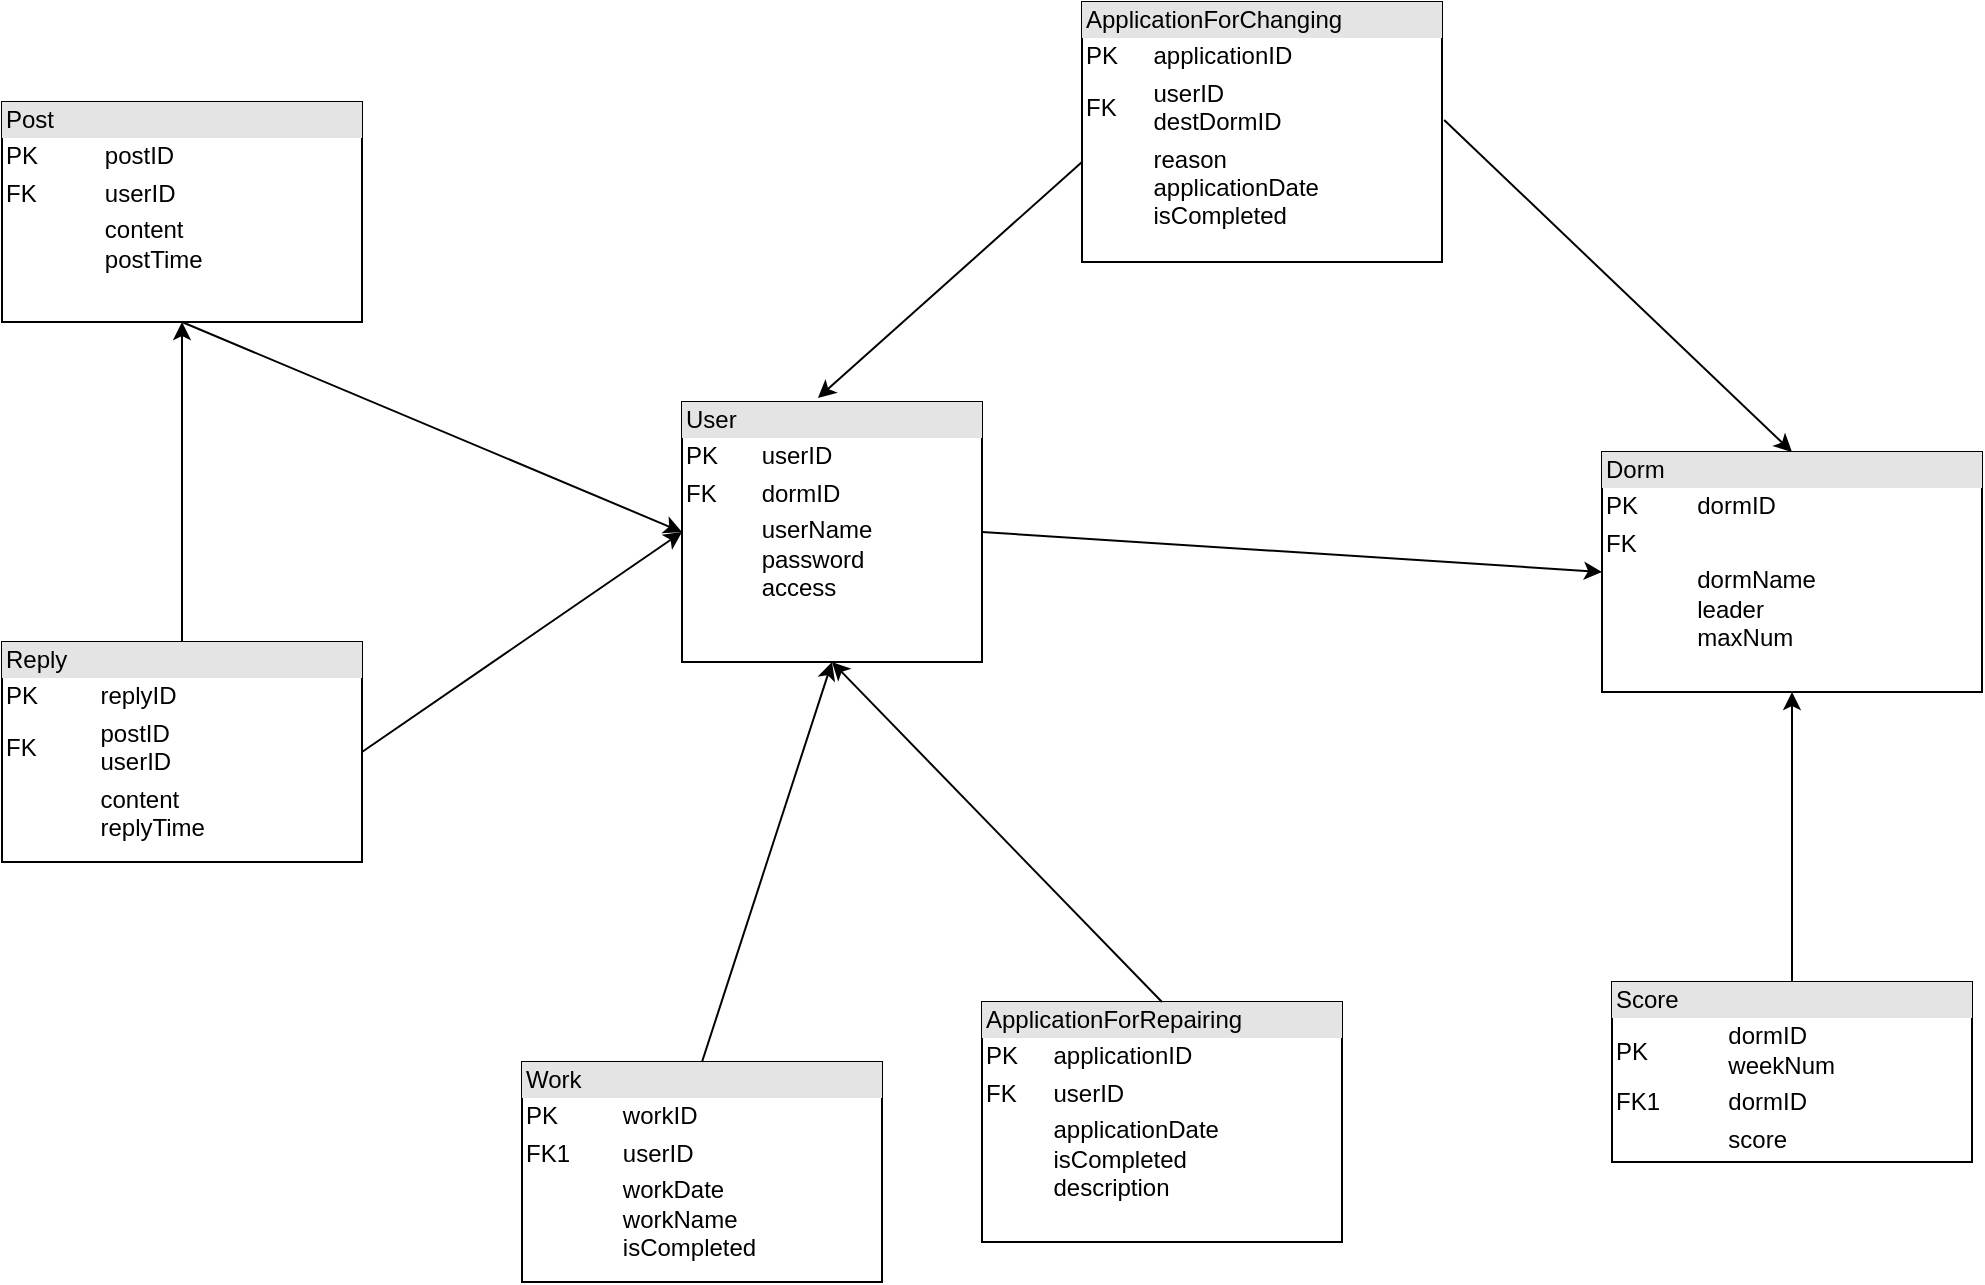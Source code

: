 <mxfile version="14.1.8" type="device"><diagram name="Page-1" id="2ca16b54-16f6-2749-3443-fa8db7711227"><mxGraphModel dx="1186" dy="770" grid="1" gridSize="10" guides="1" tooltips="1" connect="1" arrows="1" fold="1" page="1" pageScale="1" pageWidth="1100" pageHeight="850" background="#ffffff" math="0" shadow="0"><root><mxCell id="0"/><mxCell id="1" parent="0"/><mxCell id="f8ol_AH8IG2NEOkIE8_u-6" value="&lt;div style=&quot;box-sizing: border-box ; width: 100% ; background: #e4e4e4 ; padding: 2px&quot;&gt;User&lt;/div&gt;&lt;table style=&quot;width: 100% ; font-size: 1em&quot; cellpadding=&quot;2&quot; cellspacing=&quot;0&quot;&gt;&lt;tbody&gt;&lt;tr&gt;&lt;td&gt;PK&lt;/td&gt;&lt;td&gt;userID&lt;/td&gt;&lt;/tr&gt;&lt;tr&gt;&lt;td&gt;FK&lt;/td&gt;&lt;td&gt;dormID&lt;/td&gt;&lt;/tr&gt;&lt;tr&gt;&lt;td&gt;&lt;/td&gt;&lt;td&gt;userName&lt;br&gt;password&lt;br&gt;access&lt;br&gt;&lt;br&gt;&lt;br&gt;&lt;br&gt;&lt;/td&gt;&lt;/tr&gt;&lt;/tbody&gt;&lt;/table&gt;" style="verticalAlign=top;align=left;overflow=fill;html=1;" vertex="1" parent="1"><mxGeometry x="460" y="260" width="150" height="130" as="geometry"/></mxCell><mxCell id="f8ol_AH8IG2NEOkIE8_u-7" value="&lt;div style=&quot;box-sizing: border-box ; width: 100% ; background: #e4e4e4 ; padding: 2px&quot;&gt;Dorm&lt;/div&gt;&lt;table style=&quot;width: 100% ; font-size: 1em&quot; cellpadding=&quot;2&quot; cellspacing=&quot;0&quot;&gt;&lt;tbody&gt;&lt;tr&gt;&lt;td&gt;PK&lt;/td&gt;&lt;td&gt;dormID&lt;/td&gt;&lt;/tr&gt;&lt;tr&gt;&lt;td&gt;FK&lt;/td&gt;&lt;td&gt;&lt;br&gt;&lt;/td&gt;&lt;/tr&gt;&lt;tr&gt;&lt;td&gt;&lt;/td&gt;&lt;td&gt;dormName&lt;br&gt;leader&lt;br&gt;maxNum&lt;br&gt;&lt;br&gt;&lt;/td&gt;&lt;/tr&gt;&lt;/tbody&gt;&lt;/table&gt;" style="verticalAlign=top;align=left;overflow=fill;html=1;" vertex="1" parent="1"><mxGeometry x="920" y="285" width="190" height="120" as="geometry"/></mxCell><mxCell id="f8ol_AH8IG2NEOkIE8_u-8" value="" style="endArrow=classic;html=1;exitX=1;exitY=0.5;exitDx=0;exitDy=0;entryX=0;entryY=0.5;entryDx=0;entryDy=0;" edge="1" parent="1" source="f8ol_AH8IG2NEOkIE8_u-6" target="f8ol_AH8IG2NEOkIE8_u-7"><mxGeometry width="50" height="50" relative="1" as="geometry"><mxPoint x="920" y="490" as="sourcePoint"/><mxPoint x="970" y="440" as="targetPoint"/></mxGeometry></mxCell><mxCell id="f8ol_AH8IG2NEOkIE8_u-9" value="&lt;div style=&quot;box-sizing: border-box ; width: 100% ; background: #e4e4e4 ; padding: 2px&quot;&gt;ApplicationForRepairing&lt;/div&gt;&lt;table style=&quot;width: 100% ; font-size: 1em&quot; cellpadding=&quot;2&quot; cellspacing=&quot;0&quot;&gt;&lt;tbody&gt;&lt;tr&gt;&lt;td&gt;PK&lt;/td&gt;&lt;td&gt;applicationID&lt;/td&gt;&lt;/tr&gt;&lt;tr&gt;&lt;td&gt;FK&lt;/td&gt;&lt;td&gt;userID&lt;/td&gt;&lt;/tr&gt;&lt;tr&gt;&lt;td&gt;&lt;br&gt;&lt;/td&gt;&lt;td&gt;applicationDate&lt;br&gt;isCompleted&lt;br&gt;description&lt;/td&gt;&lt;/tr&gt;&lt;/tbody&gt;&lt;/table&gt;" style="verticalAlign=top;align=left;overflow=fill;html=1;" vertex="1" parent="1"><mxGeometry x="610" y="560" width="180" height="120" as="geometry"/></mxCell><mxCell id="f8ol_AH8IG2NEOkIE8_u-10" value="" style="endArrow=classic;html=1;exitX=0.5;exitY=0;exitDx=0;exitDy=0;entryX=0.5;entryY=1;entryDx=0;entryDy=0;" edge="1" parent="1" source="f8ol_AH8IG2NEOkIE8_u-9" target="f8ol_AH8IG2NEOkIE8_u-6"><mxGeometry width="50" height="50" relative="1" as="geometry"><mxPoint x="920" y="490" as="sourcePoint"/><mxPoint x="970" y="440" as="targetPoint"/></mxGeometry></mxCell><mxCell id="f8ol_AH8IG2NEOkIE8_u-13" value="&lt;div style=&quot;box-sizing: border-box ; width: 100% ; background: #e4e4e4 ; padding: 2px&quot;&gt;ApplicationForChanging&lt;/div&gt;&lt;table style=&quot;width: 100% ; font-size: 1em&quot; cellpadding=&quot;2&quot; cellspacing=&quot;0&quot;&gt;&lt;tbody&gt;&lt;tr&gt;&lt;td&gt;PK&lt;/td&gt;&lt;td&gt;applicationID&lt;/td&gt;&lt;/tr&gt;&lt;tr&gt;&lt;td&gt;FK&lt;/td&gt;&lt;td&gt;userID&lt;br&gt;destDormID&lt;/td&gt;&lt;/tr&gt;&lt;tr&gt;&lt;td&gt;&lt;/td&gt;&lt;td&gt;reason&lt;br&gt;applicationDate&lt;br&gt;isCompleted&lt;br&gt;&lt;br&gt;&lt;/td&gt;&lt;/tr&gt;&lt;/tbody&gt;&lt;/table&gt;" style="verticalAlign=top;align=left;overflow=fill;html=1;" vertex="1" parent="1"><mxGeometry x="660" y="60" width="180" height="130" as="geometry"/></mxCell><mxCell id="f8ol_AH8IG2NEOkIE8_u-14" value="" style="endArrow=classic;html=1;entryX=0.453;entryY=-0.015;entryDx=0;entryDy=0;entryPerimeter=0;" edge="1" parent="1" target="f8ol_AH8IG2NEOkIE8_u-6"><mxGeometry width="50" height="50" relative="1" as="geometry"><mxPoint x="660" y="140" as="sourcePoint"/><mxPoint x="710" y="90" as="targetPoint"/></mxGeometry></mxCell><mxCell id="f8ol_AH8IG2NEOkIE8_u-15" value="" style="endArrow=classic;html=1;exitX=1.006;exitY=0.454;exitDx=0;exitDy=0;exitPerimeter=0;entryX=0.5;entryY=0;entryDx=0;entryDy=0;" edge="1" parent="1" source="f8ol_AH8IG2NEOkIE8_u-13" target="f8ol_AH8IG2NEOkIE8_u-7"><mxGeometry width="50" height="50" relative="1" as="geometry"><mxPoint x="920" y="490" as="sourcePoint"/><mxPoint x="970" y="440" as="targetPoint"/></mxGeometry></mxCell><mxCell id="f8ol_AH8IG2NEOkIE8_u-16" value="&lt;div style=&quot;box-sizing: border-box ; width: 100% ; background: #e4e4e4 ; padding: 2px&quot;&gt;Post&lt;/div&gt;&lt;table style=&quot;width: 100% ; font-size: 1em&quot; cellpadding=&quot;2&quot; cellspacing=&quot;0&quot;&gt;&lt;tbody&gt;&lt;tr&gt;&lt;td&gt;PK&lt;/td&gt;&lt;td&gt;postID&lt;/td&gt;&lt;/tr&gt;&lt;tr&gt;&lt;td&gt;FK&lt;/td&gt;&lt;td&gt;userID&lt;/td&gt;&lt;/tr&gt;&lt;tr&gt;&lt;td&gt;&lt;/td&gt;&lt;td&gt;content&lt;br&gt;postTime&lt;br&gt;&lt;br&gt;&lt;/td&gt;&lt;/tr&gt;&lt;/tbody&gt;&lt;/table&gt;" style="verticalAlign=top;align=left;overflow=fill;html=1;" vertex="1" parent="1"><mxGeometry x="120" y="110" width="180" height="110" as="geometry"/></mxCell><mxCell id="f8ol_AH8IG2NEOkIE8_u-17" value="" style="endArrow=classic;html=1;exitX=0.5;exitY=1;exitDx=0;exitDy=0;entryX=0;entryY=0.5;entryDx=0;entryDy=0;" edge="1" parent="1" source="f8ol_AH8IG2NEOkIE8_u-16" target="f8ol_AH8IG2NEOkIE8_u-6"><mxGeometry width="50" height="50" relative="1" as="geometry"><mxPoint x="540" y="440" as="sourcePoint"/><mxPoint x="590" y="390" as="targetPoint"/></mxGeometry></mxCell><mxCell id="f8ol_AH8IG2NEOkIE8_u-18" value="&lt;div style=&quot;box-sizing: border-box ; width: 100% ; background: #e4e4e4 ; padding: 2px&quot;&gt;Reply&lt;/div&gt;&lt;table style=&quot;width: 100% ; font-size: 1em&quot; cellpadding=&quot;2&quot; cellspacing=&quot;0&quot;&gt;&lt;tbody&gt;&lt;tr&gt;&lt;td&gt;PK&lt;/td&gt;&lt;td&gt;replyID&lt;/td&gt;&lt;/tr&gt;&lt;tr&gt;&lt;td&gt;FK&lt;/td&gt;&lt;td&gt;postID&lt;br&gt;userID&lt;/td&gt;&lt;/tr&gt;&lt;tr&gt;&lt;td&gt;&lt;br&gt;&lt;/td&gt;&lt;td&gt;content&lt;br&gt;replyTime&lt;/td&gt;&lt;/tr&gt;&lt;/tbody&gt;&lt;/table&gt;" style="verticalAlign=top;align=left;overflow=fill;html=1;" vertex="1" parent="1"><mxGeometry x="120" y="380" width="180" height="110" as="geometry"/></mxCell><mxCell id="f8ol_AH8IG2NEOkIE8_u-19" value="" style="endArrow=classic;html=1;exitX=0.5;exitY=0;exitDx=0;exitDy=0;" edge="1" parent="1" source="f8ol_AH8IG2NEOkIE8_u-18"><mxGeometry width="50" height="50" relative="1" as="geometry"><mxPoint x="540" y="440" as="sourcePoint"/><mxPoint x="210" y="220" as="targetPoint"/></mxGeometry></mxCell><mxCell id="f8ol_AH8IG2NEOkIE8_u-20" value="" style="endArrow=classic;html=1;exitX=1;exitY=0.5;exitDx=0;exitDy=0;entryX=0;entryY=0.5;entryDx=0;entryDy=0;" edge="1" parent="1" source="f8ol_AH8IG2NEOkIE8_u-18" target="f8ol_AH8IG2NEOkIE8_u-6"><mxGeometry width="50" height="50" relative="1" as="geometry"><mxPoint x="540" y="440" as="sourcePoint"/><mxPoint x="590" y="390" as="targetPoint"/></mxGeometry></mxCell><mxCell id="f8ol_AH8IG2NEOkIE8_u-21" value="&lt;div style=&quot;box-sizing: border-box ; width: 100% ; background: #e4e4e4 ; padding: 2px&quot;&gt;Work&lt;/div&gt;&lt;table style=&quot;width: 100% ; font-size: 1em&quot; cellpadding=&quot;2&quot; cellspacing=&quot;0&quot;&gt;&lt;tbody&gt;&lt;tr&gt;&lt;td&gt;PK&lt;/td&gt;&lt;td&gt;workID&lt;/td&gt;&lt;/tr&gt;&lt;tr&gt;&lt;td&gt;FK1&lt;/td&gt;&lt;td&gt;userID&lt;/td&gt;&lt;/tr&gt;&lt;tr&gt;&lt;td&gt;&lt;/td&gt;&lt;td&gt;workDate&lt;br&gt;workName&lt;br&gt;isCompleted&lt;/td&gt;&lt;/tr&gt;&lt;/tbody&gt;&lt;/table&gt;" style="verticalAlign=top;align=left;overflow=fill;html=1;" vertex="1" parent="1"><mxGeometry x="380" y="590" width="180" height="110" as="geometry"/></mxCell><mxCell id="f8ol_AH8IG2NEOkIE8_u-22" value="" style="endArrow=classic;html=1;exitX=0.5;exitY=0;exitDx=0;exitDy=0;entryX=0.5;entryY=1;entryDx=0;entryDy=0;" edge="1" parent="1" source="f8ol_AH8IG2NEOkIE8_u-21" target="f8ol_AH8IG2NEOkIE8_u-6"><mxGeometry width="50" height="50" relative="1" as="geometry"><mxPoint x="540" y="440" as="sourcePoint"/><mxPoint x="590" y="390" as="targetPoint"/></mxGeometry></mxCell><mxCell id="f8ol_AH8IG2NEOkIE8_u-23" value="&lt;div style=&quot;box-sizing: border-box ; width: 100% ; background: #e4e4e4 ; padding: 2px&quot;&gt;Score&lt;/div&gt;&lt;table style=&quot;width: 100% ; font-size: 1em&quot; cellpadding=&quot;2&quot; cellspacing=&quot;0&quot;&gt;&lt;tbody&gt;&lt;tr&gt;&lt;td&gt;PK&lt;/td&gt;&lt;td&gt;dormID&lt;br&gt;weekNum&lt;/td&gt;&lt;/tr&gt;&lt;tr&gt;&lt;td&gt;FK1&lt;/td&gt;&lt;td&gt;dormID&lt;/td&gt;&lt;/tr&gt;&lt;tr&gt;&lt;td&gt;&lt;/td&gt;&lt;td&gt;score&lt;/td&gt;&lt;/tr&gt;&lt;/tbody&gt;&lt;/table&gt;" style="verticalAlign=top;align=left;overflow=fill;html=1;" vertex="1" parent="1"><mxGeometry x="925" y="550" width="180" height="90" as="geometry"/></mxCell><mxCell id="f8ol_AH8IG2NEOkIE8_u-24" value="" style="endArrow=classic;html=1;exitX=0.5;exitY=0;exitDx=0;exitDy=0;entryX=0.5;entryY=1;entryDx=0;entryDy=0;" edge="1" parent="1" source="f8ol_AH8IG2NEOkIE8_u-23" target="f8ol_AH8IG2NEOkIE8_u-7"><mxGeometry width="50" height="50" relative="1" as="geometry"><mxPoint x="540" y="470" as="sourcePoint"/><mxPoint x="590" y="420" as="targetPoint"/></mxGeometry></mxCell></root></mxGraphModel></diagram></mxfile>
